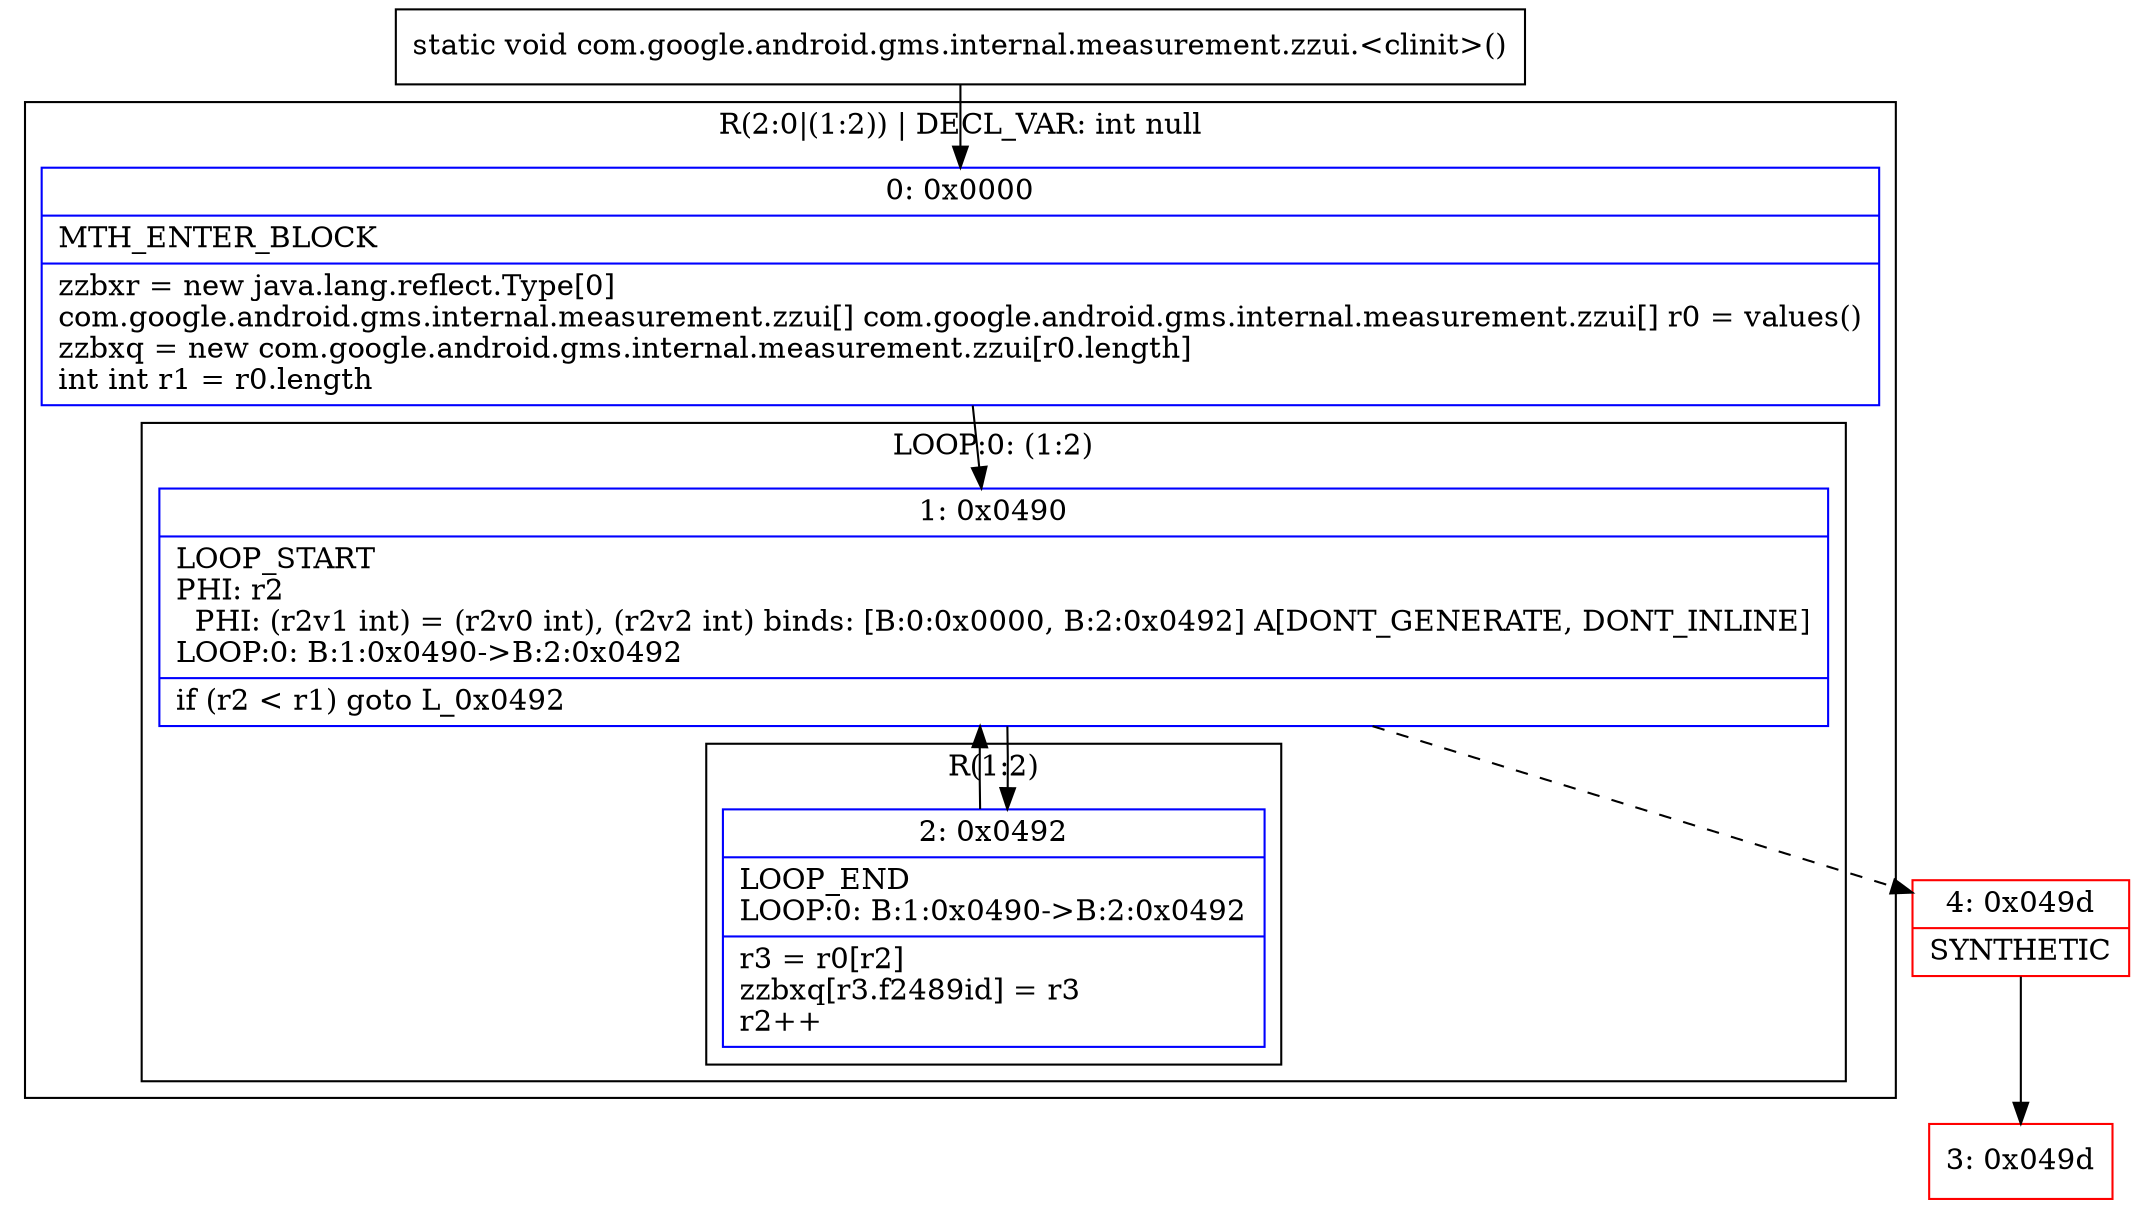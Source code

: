 digraph "CFG forcom.google.android.gms.internal.measurement.zzui.\<clinit\>()V" {
subgraph cluster_Region_1804289584 {
label = "R(2:0|(1:2)) | DECL_VAR: int null\l";
node [shape=record,color=blue];
Node_0 [shape=record,label="{0\:\ 0x0000|MTH_ENTER_BLOCK\l|zzbxr = new java.lang.reflect.Type[0]\lcom.google.android.gms.internal.measurement.zzui[] com.google.android.gms.internal.measurement.zzui[] r0 = values()\lzzbxq = new com.google.android.gms.internal.measurement.zzui[r0.length]\lint int r1 = r0.length\l}"];
subgraph cluster_LoopRegion_818821975 {
label = "LOOP:0: (1:2)";
node [shape=record,color=blue];
Node_1 [shape=record,label="{1\:\ 0x0490|LOOP_START\lPHI: r2 \l  PHI: (r2v1 int) = (r2v0 int), (r2v2 int) binds: [B:0:0x0000, B:2:0x0492] A[DONT_GENERATE, DONT_INLINE]\lLOOP:0: B:1:0x0490\-\>B:2:0x0492\l|if (r2 \< r1) goto L_0x0492\l}"];
subgraph cluster_Region_779239798 {
label = "R(1:2)";
node [shape=record,color=blue];
Node_2 [shape=record,label="{2\:\ 0x0492|LOOP_END\lLOOP:0: B:1:0x0490\-\>B:2:0x0492\l|r3 = r0[r2]\lzzbxq[r3.f2489id] = r3\lr2++\l}"];
}
}
}
Node_3 [shape=record,color=red,label="{3\:\ 0x049d}"];
Node_4 [shape=record,color=red,label="{4\:\ 0x049d|SYNTHETIC\l}"];
MethodNode[shape=record,label="{static void com.google.android.gms.internal.measurement.zzui.\<clinit\>() }"];
MethodNode -> Node_0;
Node_0 -> Node_1;
Node_1 -> Node_2;
Node_1 -> Node_4[style=dashed];
Node_2 -> Node_1;
Node_4 -> Node_3;
}

